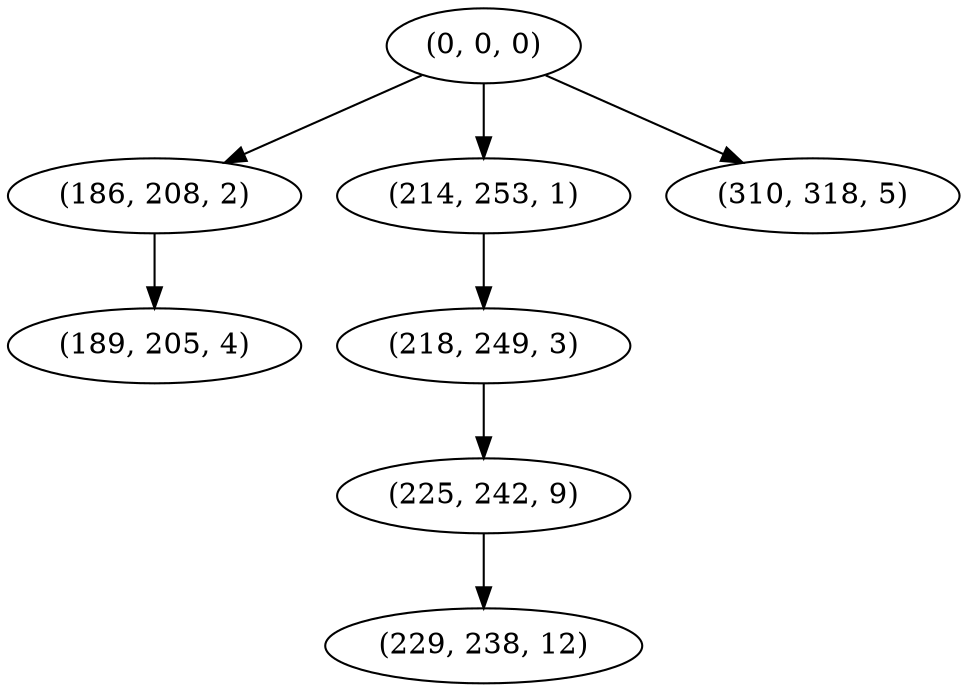 digraph tree {
    "(0, 0, 0)";
    "(186, 208, 2)";
    "(189, 205, 4)";
    "(214, 253, 1)";
    "(218, 249, 3)";
    "(225, 242, 9)";
    "(229, 238, 12)";
    "(310, 318, 5)";
    "(0, 0, 0)" -> "(186, 208, 2)";
    "(0, 0, 0)" -> "(214, 253, 1)";
    "(0, 0, 0)" -> "(310, 318, 5)";
    "(186, 208, 2)" -> "(189, 205, 4)";
    "(214, 253, 1)" -> "(218, 249, 3)";
    "(218, 249, 3)" -> "(225, 242, 9)";
    "(225, 242, 9)" -> "(229, 238, 12)";
}
